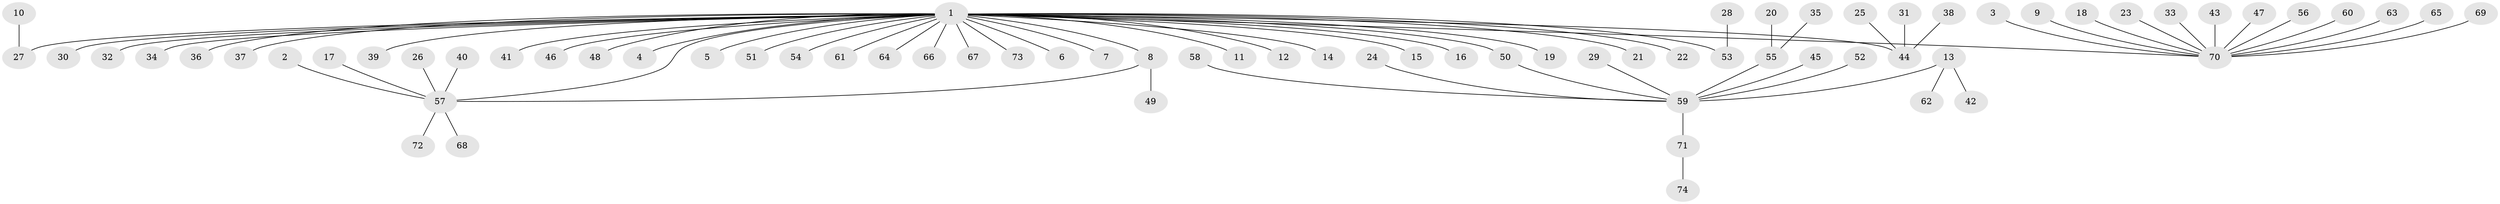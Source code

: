 // original degree distribution, {13: 0.006802721088435374, 27: 0.006802721088435374, 9: 0.006802721088435374, 2: 0.17687074829931973, 12: 0.006802721088435374, 4: 0.047619047619047616, 3: 0.07482993197278912, 1: 0.6462585034013606, 10: 0.006802721088435374, 6: 0.013605442176870748, 5: 0.006802721088435374}
// Generated by graph-tools (version 1.1) at 2025/25/03/09/25 03:25:55]
// undirected, 74 vertices, 74 edges
graph export_dot {
graph [start="1"]
  node [color=gray90,style=filled];
  1;
  2;
  3;
  4;
  5;
  6;
  7;
  8;
  9;
  10;
  11;
  12;
  13;
  14;
  15;
  16;
  17;
  18;
  19;
  20;
  21;
  22;
  23;
  24;
  25;
  26;
  27;
  28;
  29;
  30;
  31;
  32;
  33;
  34;
  35;
  36;
  37;
  38;
  39;
  40;
  41;
  42;
  43;
  44;
  45;
  46;
  47;
  48;
  49;
  50;
  51;
  52;
  53;
  54;
  55;
  56;
  57;
  58;
  59;
  60;
  61;
  62;
  63;
  64;
  65;
  66;
  67;
  68;
  69;
  70;
  71;
  72;
  73;
  74;
  1 -- 4 [weight=1.0];
  1 -- 5 [weight=1.0];
  1 -- 6 [weight=1.0];
  1 -- 7 [weight=1.0];
  1 -- 8 [weight=1.0];
  1 -- 11 [weight=1.0];
  1 -- 12 [weight=1.0];
  1 -- 14 [weight=1.0];
  1 -- 15 [weight=1.0];
  1 -- 16 [weight=1.0];
  1 -- 19 [weight=1.0];
  1 -- 21 [weight=1.0];
  1 -- 22 [weight=1.0];
  1 -- 27 [weight=1.0];
  1 -- 30 [weight=1.0];
  1 -- 32 [weight=1.0];
  1 -- 34 [weight=1.0];
  1 -- 36 [weight=1.0];
  1 -- 37 [weight=1.0];
  1 -- 39 [weight=1.0];
  1 -- 41 [weight=1.0];
  1 -- 44 [weight=2.0];
  1 -- 46 [weight=1.0];
  1 -- 48 [weight=1.0];
  1 -- 50 [weight=1.0];
  1 -- 51 [weight=1.0];
  1 -- 53 [weight=1.0];
  1 -- 54 [weight=1.0];
  1 -- 57 [weight=1.0];
  1 -- 61 [weight=1.0];
  1 -- 64 [weight=1.0];
  1 -- 66 [weight=1.0];
  1 -- 67 [weight=1.0];
  1 -- 70 [weight=1.0];
  1 -- 73 [weight=1.0];
  2 -- 57 [weight=1.0];
  3 -- 70 [weight=1.0];
  8 -- 49 [weight=1.0];
  8 -- 57 [weight=1.0];
  9 -- 70 [weight=1.0];
  10 -- 27 [weight=1.0];
  13 -- 42 [weight=1.0];
  13 -- 59 [weight=1.0];
  13 -- 62 [weight=1.0];
  17 -- 57 [weight=1.0];
  18 -- 70 [weight=1.0];
  20 -- 55 [weight=1.0];
  23 -- 70 [weight=1.0];
  24 -- 59 [weight=1.0];
  25 -- 44 [weight=1.0];
  26 -- 57 [weight=1.0];
  28 -- 53 [weight=1.0];
  29 -- 59 [weight=1.0];
  31 -- 44 [weight=1.0];
  33 -- 70 [weight=1.0];
  35 -- 55 [weight=1.0];
  38 -- 44 [weight=1.0];
  40 -- 57 [weight=1.0];
  43 -- 70 [weight=1.0];
  45 -- 59 [weight=1.0];
  47 -- 70 [weight=1.0];
  50 -- 59 [weight=1.0];
  52 -- 59 [weight=1.0];
  55 -- 59 [weight=1.0];
  56 -- 70 [weight=1.0];
  57 -- 68 [weight=1.0];
  57 -- 72 [weight=1.0];
  58 -- 59 [weight=1.0];
  59 -- 71 [weight=1.0];
  60 -- 70 [weight=1.0];
  63 -- 70 [weight=1.0];
  65 -- 70 [weight=1.0];
  69 -- 70 [weight=1.0];
  71 -- 74 [weight=1.0];
}
